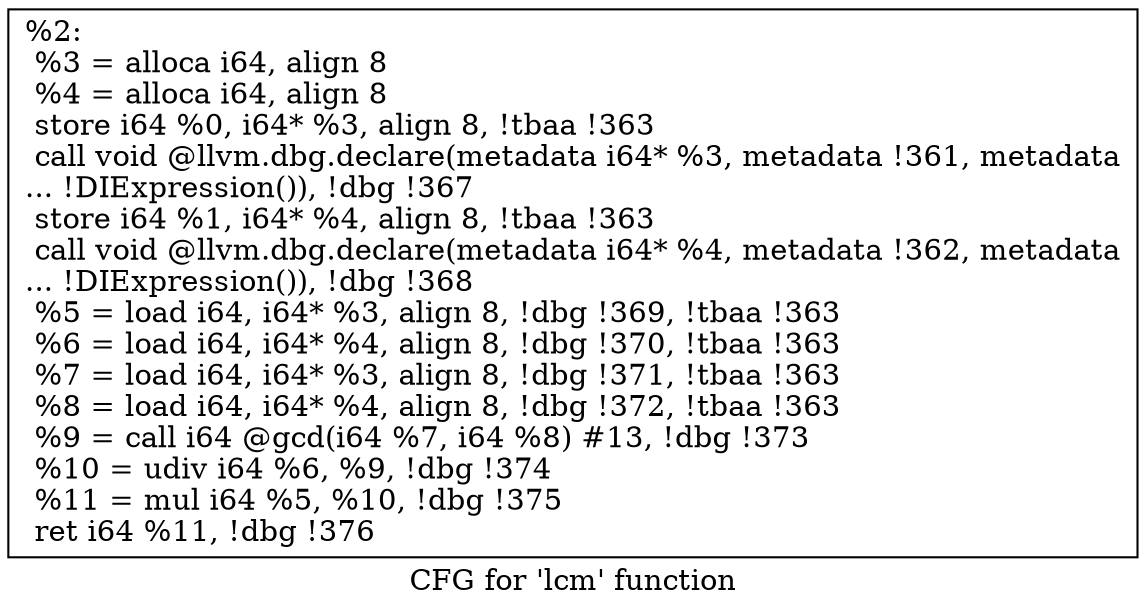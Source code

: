 digraph "CFG for 'lcm' function" {
	label="CFG for 'lcm' function";

	Node0x1bd7a20 [shape=record,label="{%2:\l  %3 = alloca i64, align 8\l  %4 = alloca i64, align 8\l  store i64 %0, i64* %3, align 8, !tbaa !363\l  call void @llvm.dbg.declare(metadata i64* %3, metadata !361, metadata\l... !DIExpression()), !dbg !367\l  store i64 %1, i64* %4, align 8, !tbaa !363\l  call void @llvm.dbg.declare(metadata i64* %4, metadata !362, metadata\l... !DIExpression()), !dbg !368\l  %5 = load i64, i64* %3, align 8, !dbg !369, !tbaa !363\l  %6 = load i64, i64* %4, align 8, !dbg !370, !tbaa !363\l  %7 = load i64, i64* %3, align 8, !dbg !371, !tbaa !363\l  %8 = load i64, i64* %4, align 8, !dbg !372, !tbaa !363\l  %9 = call i64 @gcd(i64 %7, i64 %8) #13, !dbg !373\l  %10 = udiv i64 %6, %9, !dbg !374\l  %11 = mul i64 %5, %10, !dbg !375\l  ret i64 %11, !dbg !376\l}"];
}
